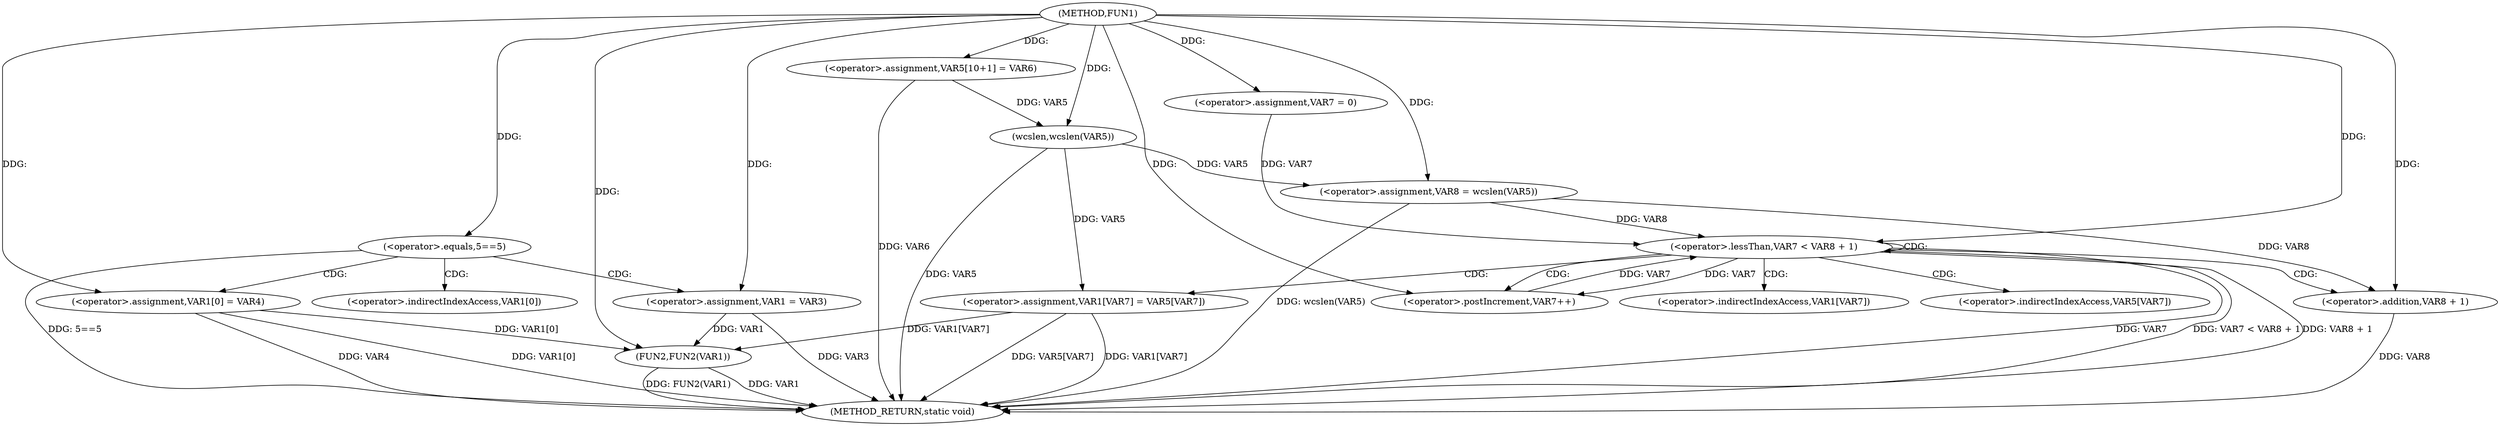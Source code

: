 digraph FUN1 {  
"1000100" [label = "(METHOD,FUN1)" ]
"1000150" [label = "(METHOD_RETURN,static void)" ]
"1000106" [label = "(<operator>.equals,5==5)" ]
"1000110" [label = "(<operator>.assignment,VAR1 = VAR3)" ]
"1000113" [label = "(<operator>.assignment,VAR1[0] = VAR4)" ]
"1000120" [label = "(<operator>.assignment,VAR5[10+1] = VAR6)" ]
"1000125" [label = "(<operator>.assignment,VAR8 = wcslen(VAR5))" ]
"1000127" [label = "(wcslen,wcslen(VAR5))" ]
"1000130" [label = "(<operator>.assignment,VAR7 = 0)" ]
"1000133" [label = "(<operator>.lessThan,VAR7 < VAR8 + 1)" ]
"1000135" [label = "(<operator>.addition,VAR8 + 1)" ]
"1000138" [label = "(<operator>.postIncrement,VAR7++)" ]
"1000141" [label = "(<operator>.assignment,VAR1[VAR7] = VAR5[VAR7])" ]
"1000148" [label = "(FUN2,FUN2(VAR1))" ]
"1000114" [label = "(<operator>.indirectIndexAccess,VAR1[0])" ]
"1000142" [label = "(<operator>.indirectIndexAccess,VAR1[VAR7])" ]
"1000145" [label = "(<operator>.indirectIndexAccess,VAR5[VAR7])" ]
  "1000113" -> "1000150"  [ label = "DDG: VAR4"] 
  "1000141" -> "1000150"  [ label = "DDG: VAR1[VAR7]"] 
  "1000113" -> "1000150"  [ label = "DDG: VAR1[0]"] 
  "1000133" -> "1000150"  [ label = "DDG: VAR7"] 
  "1000125" -> "1000150"  [ label = "DDG: wcslen(VAR5)"] 
  "1000106" -> "1000150"  [ label = "DDG: 5==5"] 
  "1000148" -> "1000150"  [ label = "DDG: VAR1"] 
  "1000148" -> "1000150"  [ label = "DDG: FUN2(VAR1)"] 
  "1000133" -> "1000150"  [ label = "DDG: VAR7 < VAR8 + 1"] 
  "1000110" -> "1000150"  [ label = "DDG: VAR3"] 
  "1000133" -> "1000150"  [ label = "DDG: VAR8 + 1"] 
  "1000135" -> "1000150"  [ label = "DDG: VAR8"] 
  "1000120" -> "1000150"  [ label = "DDG: VAR6"] 
  "1000141" -> "1000150"  [ label = "DDG: VAR5[VAR7]"] 
  "1000127" -> "1000150"  [ label = "DDG: VAR5"] 
  "1000100" -> "1000106"  [ label = "DDG: "] 
  "1000100" -> "1000110"  [ label = "DDG: "] 
  "1000100" -> "1000113"  [ label = "DDG: "] 
  "1000100" -> "1000120"  [ label = "DDG: "] 
  "1000127" -> "1000125"  [ label = "DDG: VAR5"] 
  "1000100" -> "1000125"  [ label = "DDG: "] 
  "1000120" -> "1000127"  [ label = "DDG: VAR5"] 
  "1000100" -> "1000127"  [ label = "DDG: "] 
  "1000100" -> "1000130"  [ label = "DDG: "] 
  "1000138" -> "1000133"  [ label = "DDG: VAR7"] 
  "1000130" -> "1000133"  [ label = "DDG: VAR7"] 
  "1000100" -> "1000133"  [ label = "DDG: "] 
  "1000125" -> "1000133"  [ label = "DDG: VAR8"] 
  "1000125" -> "1000135"  [ label = "DDG: VAR8"] 
  "1000100" -> "1000135"  [ label = "DDG: "] 
  "1000133" -> "1000138"  [ label = "DDG: VAR7"] 
  "1000100" -> "1000138"  [ label = "DDG: "] 
  "1000127" -> "1000141"  [ label = "DDG: VAR5"] 
  "1000141" -> "1000148"  [ label = "DDG: VAR1[VAR7]"] 
  "1000113" -> "1000148"  [ label = "DDG: VAR1[0]"] 
  "1000110" -> "1000148"  [ label = "DDG: VAR1"] 
  "1000100" -> "1000148"  [ label = "DDG: "] 
  "1000106" -> "1000110"  [ label = "CDG: "] 
  "1000106" -> "1000114"  [ label = "CDG: "] 
  "1000106" -> "1000113"  [ label = "CDG: "] 
  "1000133" -> "1000142"  [ label = "CDG: "] 
  "1000133" -> "1000141"  [ label = "CDG: "] 
  "1000133" -> "1000145"  [ label = "CDG: "] 
  "1000133" -> "1000135"  [ label = "CDG: "] 
  "1000133" -> "1000133"  [ label = "CDG: "] 
  "1000133" -> "1000138"  [ label = "CDG: "] 
}
